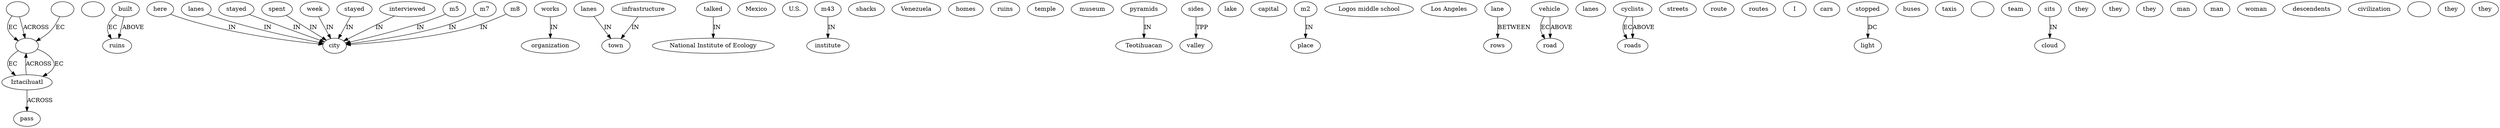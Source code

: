 digraph graphname
{
pl2 [label=""];
pl3 [label=""];
pl5 [label=""];
pl15 [label=""];
pl21 [label=""];
pl1 [label="Mexico City"];
pl1 [label="city"];
pl1 [label="area"];
pl24 [label="organization"];
pl1 [label="city"];
pl1 [label="city"];
pl1 [label="town"];
pl1 [label="city"];
pl31 [label="town"];
pl32 [label="National Institute of Ecology"];
pl34 [label="Mexico"];
pl35 [label="U.S."];
pl38 [label="institute"];
pl1 [label="Mexico city"];
pl10 [label="shacks"];
pl1 [label="Mexico City"];
pl40 [label="Venezuela"];
pl1 [label="city"];
pl1 [label="Mexico City"];
pl15 [label="lake"];
pl15 [label="ruins"];
pl11 [label="homes"];
pl16 [label="ruins"];
pl46 [label="temple"];
pl47 [label="museum"];
pl48 [label="pyramids"];
pl49 [label="Teotihuacan"];
pl50 [label="here"];
pl1 [label="Mexico City"];
pl1 [label="city"];
p6 [label="valley"];
pl43 [label="lake"];
pl1 [label="Mexico City"];
pl21 [label="volcanoes"];
pl1 [label="city"];
pl21 [label="Popocatepetl"];
pl21 [label="Iztacihuatl"];
pl59 [label="capital"];
pl20 [label="place"];
pl14 [label="school"];
pl14 [label="Logos middle school"];
pl17 [label="Los Angeles"];
pl1 [label="Mexico City"];
pl1 [label="city"];
pl7 [label=""];
pl1 [label="city"];
pl1 [label="city"];
p5 [label=""];
p5 [label=""];
p3 [label="road"];
p4 [label="lane"];
p5 [label="rows"];
p6 [label="valley"];
p7 [label="lanes"];
p8 [label="lanes"];
p9 [label="roads"];
p10 [label="lanes"];
p11 [label="streets"];
p1 [label="sides"];
p12 [label="road"];
p12 [label="pass"];
p12 [label="pass"];
p0 [label="route"];
p2 [label="routes"];
se8 [label="vehicle"];
se0 [label="I"];
se9 [label="cars"];
se10 [label="light"];
se0 [label="I"];
se12 [label="buses"];
se13 [label="taxis"];
se0 [label="I"];
se14 [label="Bicitekas"];
se17 [label="team"];
se0 [label="I"];
se1 [label="cloud"];
se41 [label="people"];
se0 [label="I"];
se41 [label="cyclist"];
se41 [label="they"];
se23 [label="cyclists"];
se24 [label="they"];
se25 [label="others"];
se26 [label="man"];
se0 [label="I"];
se42 [label="man"];
se0 [label="I"];
se43 [label="infrastructure"];
se0 [label="I"];
se0 [label="I"];
se45 [label="woman"];
se0 [label="I"];
se0 [label="I"];
se0 [label="I"];
se0 [label="I"];
se34 [label="descendents"];
se35 [label="civilization"];
se0 [label="I"];
se0 [label="I"];
se16 [label="Hernan Cortez"];
se16 [label="army"];
se0 [label="I"];
se5 [label="cars"];
se5 [label="they"];
se0 [label="I"];
se14 [label=""];
se16 [label=""];
se21 [label="them"];
se21 [label="they"];
se25 [label="they"];
se0 [label="I"];
se0 [label="I"];
se0 [label="I"];
se0 [label="I"];
se0 [label="I"];
se0 [label="I"];
se0 [label="I"];
se0 [label="I"];
se0 [label="I"];
se0 [label="I"];
e1 [label="works"];
e6 [label="sits"];
e7 [label="stayed"];
e3 [label="talked"];
e5 [label="spent"];
e4 [label="built"];
e2 [label="week"];
e8 [label="stayed"];
e0 [label="interviewed"];
e9 [label="stopped"];
se23 -> p9 [label="EC"];
p10 -> pl31 [label="IN"];
se43 -> pl31 [label="IN"];
e3 -> pl32 [label="IN"];
m43 -> pl38 [label="IN"];
e5 -> pl1 [label="IN"];
pl48 -> pl49 [label="IN"];
pl50 -> pl1 [label="IN"];
p1 -> p6 [label="TPP"];
e6 -> se1 [label="IN"];
e7 -> pl1 [label="IN"];
e8 -> pl1 [label="IN"];
m5 -> pl1 [label="IN"];
m7 -> pl1 [label="IN"];
e0 -> pl1 [label="IN"];
m8 -> pl1 [label="IN"];
m2 -> pl20 [label="IN"];
se8 -> p3 [label="EC"];
e2 -> pl1 [label="IN"];
e1 -> pl24 [label="IN"];
p8 -> pl1 [label="IN"];
e4 -> pl15 [label="EC"];
pl7 -> pl21 [label="EC"];
pl7 -> pl21 [label="EC"];
e9 -> se10 [label="DC"];
pl2 -> pl7 [label="EC"];
pl3 -> pl7 [label="EC"];
se23 -> p9 [label="ABOVE"];
p4 -> p5 [label="BETWEEN"];
pl21 -> p12 [label="ACROSS"];
se8 -> p3 [label="ABOVE"];
e4 -> pl15 [label="ABOVE"];
pl21 -> pl7 [label="ACROSS"];
pl2 -> pl7 [label="ACROSS"];
}